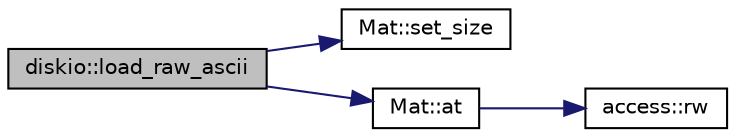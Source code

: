 digraph "diskio::load_raw_ascii"
{
  edge [fontname="Helvetica",fontsize="10",labelfontname="Helvetica",labelfontsize="10"];
  node [fontname="Helvetica",fontsize="10",shape=record];
  rankdir="LR";
  Node1 [label="diskio::load_raw_ascii",height=0.2,width=0.4,color="black", fillcolor="grey75", style="filled" fontcolor="black"];
  Node1 -> Node2 [color="midnightblue",fontsize="10",style="solid",fontname="Helvetica"];
  Node2 [label="Mat::set_size",height=0.2,width=0.4,color="black", fillcolor="white", style="filled",URL="$group___mat.html#ga750c2d7d0bd0cf7b88e17a24db252438",tooltip="change the matrix to have user specified dimensions (data is not preserved)"];
  Node1 -> Node3 [color="midnightblue",fontsize="10",style="solid",fontname="Helvetica"];
  Node3 [label="Mat::at",height=0.2,width=0.4,color="black", fillcolor="white", style="filled",URL="$group___mat.html#ga62c874c45807d7853afd231ae9f512d7",tooltip="linear element accessor (treats the matrix as a vector); no bounds check."];
  Node3 -> Node4 [color="midnightblue",fontsize="10",style="solid",fontname="Helvetica"];
  Node4 [label="access::rw",height=0.2,width=0.4,color="black", fillcolor="white", style="filled",URL="$classaccess.html#acd46d2d9e6004074b21bdec6a2f23c6e",tooltip="internal function to allow modification of data declared as read-only (use with caution)"];
}
